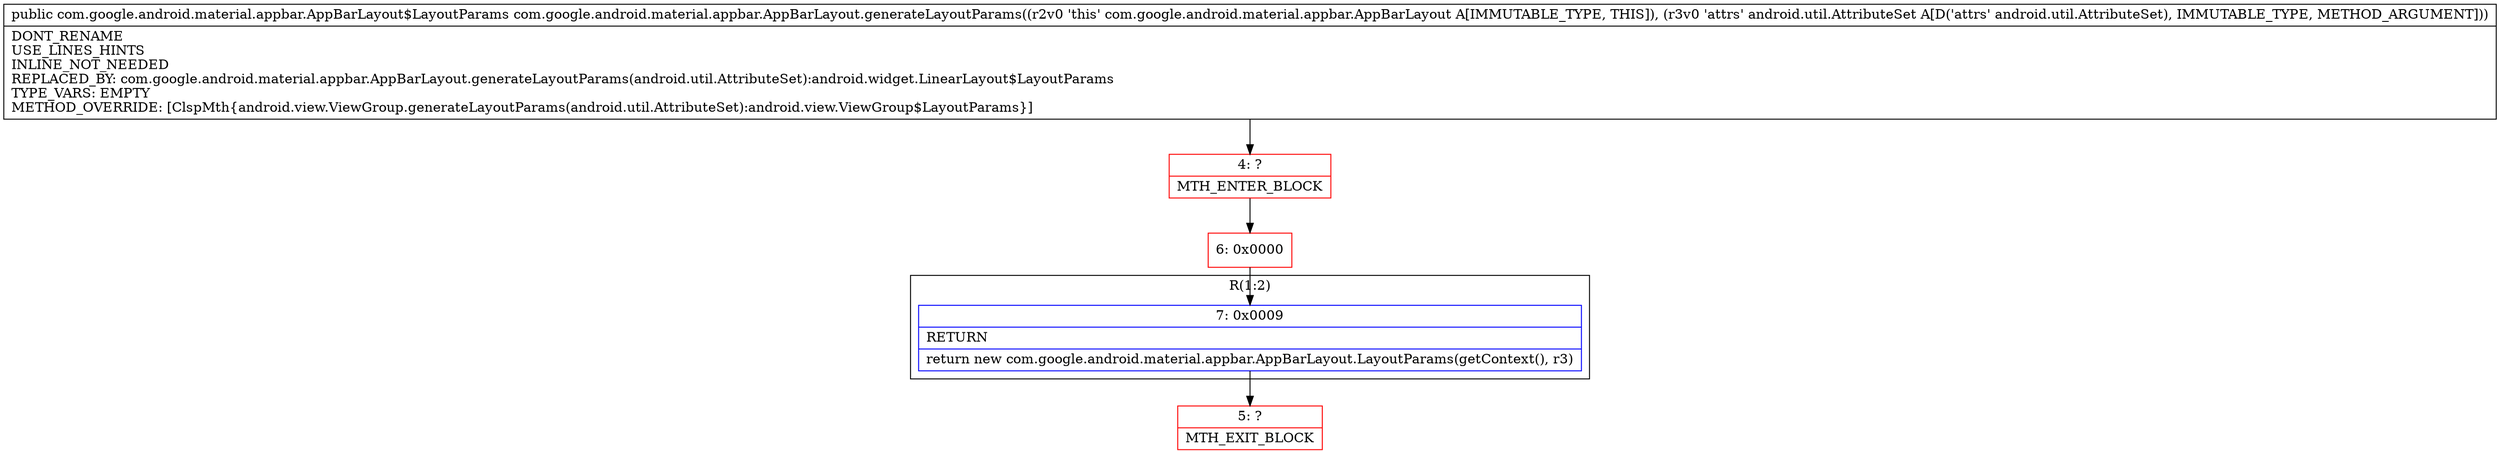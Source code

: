 digraph "CFG forcom.google.android.material.appbar.AppBarLayout.generateLayoutParams(Landroid\/util\/AttributeSet;)Lcom\/google\/android\/material\/appbar\/AppBarLayout$LayoutParams;" {
subgraph cluster_Region_1318617935 {
label = "R(1:2)";
node [shape=record,color=blue];
Node_7 [shape=record,label="{7\:\ 0x0009|RETURN\l|return new com.google.android.material.appbar.AppBarLayout.LayoutParams(getContext(), r3)\l}"];
}
Node_4 [shape=record,color=red,label="{4\:\ ?|MTH_ENTER_BLOCK\l}"];
Node_6 [shape=record,color=red,label="{6\:\ 0x0000}"];
Node_5 [shape=record,color=red,label="{5\:\ ?|MTH_EXIT_BLOCK\l}"];
MethodNode[shape=record,label="{public com.google.android.material.appbar.AppBarLayout$LayoutParams com.google.android.material.appbar.AppBarLayout.generateLayoutParams((r2v0 'this' com.google.android.material.appbar.AppBarLayout A[IMMUTABLE_TYPE, THIS]), (r3v0 'attrs' android.util.AttributeSet A[D('attrs' android.util.AttributeSet), IMMUTABLE_TYPE, METHOD_ARGUMENT]))  | DONT_RENAME\lUSE_LINES_HINTS\lINLINE_NOT_NEEDED\lREPLACED_BY: com.google.android.material.appbar.AppBarLayout.generateLayoutParams(android.util.AttributeSet):android.widget.LinearLayout$LayoutParams\lTYPE_VARS: EMPTY\lMETHOD_OVERRIDE: [ClspMth\{android.view.ViewGroup.generateLayoutParams(android.util.AttributeSet):android.view.ViewGroup$LayoutParams\}]\l}"];
MethodNode -> Node_4;Node_7 -> Node_5;
Node_4 -> Node_6;
Node_6 -> Node_7;
}

